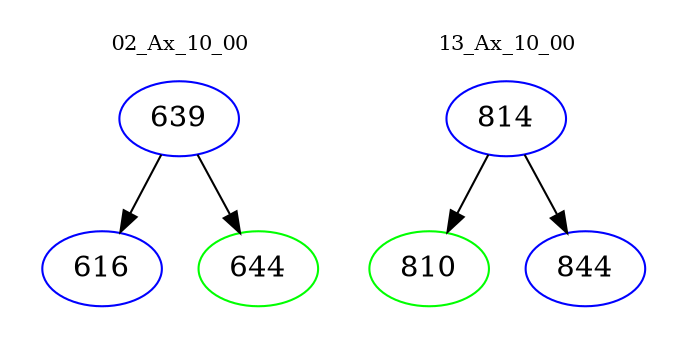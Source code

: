digraph{
subgraph cluster_0 {
color = white
label = "02_Ax_10_00";
fontsize=10;
T0_639 [label="639", color="blue"]
T0_639 -> T0_616 [color="black"]
T0_616 [label="616", color="blue"]
T0_639 -> T0_644 [color="black"]
T0_644 [label="644", color="green"]
}
subgraph cluster_1 {
color = white
label = "13_Ax_10_00";
fontsize=10;
T1_814 [label="814", color="blue"]
T1_814 -> T1_810 [color="black"]
T1_810 [label="810", color="green"]
T1_814 -> T1_844 [color="black"]
T1_844 [label="844", color="blue"]
}
}
